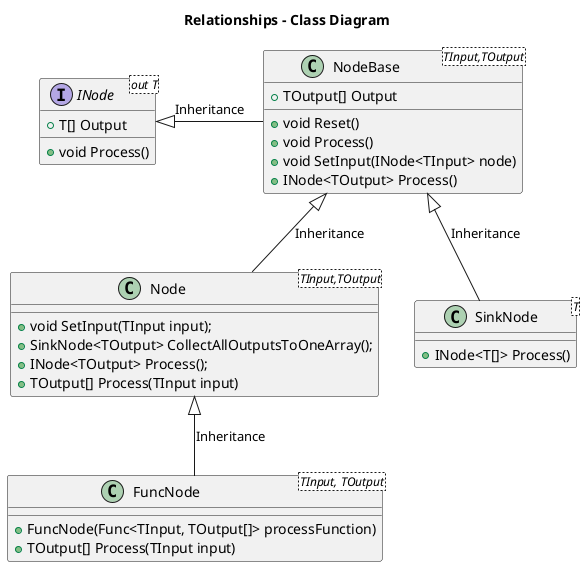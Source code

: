 @startuml

title Relationships - Class Diagram


class Node<TInput,TOutput>{
    +void SetInput(TInput input);
    +SinkNode<TOutput> CollectAllOutputsToOneArray();
    +INode<TOutput> Process();
    +TOutput[] Process(TInput input)
}

interface INode<out T>{
    +void Process()
    +T[] Output
}

class NodeBase<TInput,TOutput>{
    +TOutput[] Output
    +void Reset()
    +void Process()
    +void SetInput(INode<TInput> node)
    +INode<TOutput> Process()
}

class FuncNode<TInput, TOutput>{
    +FuncNode(Func<TInput, TOutput[]> processFunction)
    +TOutput[] Process(TInput input)
}

class SinkNode<T>{
    +INode<T[]> Process()
}

INode <|-down NodeBase:Inheritance
NodeBase<|-down- SinkNode:Inheritance
NodeBase <|-down- Node: Inheritance
Node <|-down- FuncNode: Inheritance


@enduml